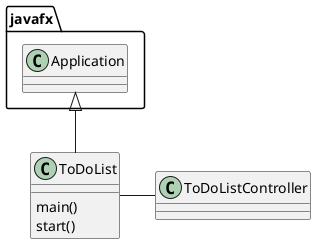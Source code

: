 @startuml
'https://plantuml.com/class-diagram

class ToDoList {
    main()
    start()
}
class ToDoListController {
}

javafx.Application <|-- ToDoList

ToDoList - ToDoListController

@enduml